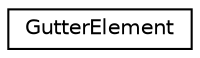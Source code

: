 digraph "Graphical Class Hierarchy"
{
 // LATEX_PDF_SIZE
  edge [fontname="Helvetica",fontsize="10",labelfontname="Helvetica",labelfontsize="10"];
  node [fontname="Helvetica",fontsize="10",shape=record];
  rankdir="LR";
  Node0 [label="GutterElement",height=0.2,width=0.4,color="black", fillcolor="white", style="filled",URL="$classGutterElement.html",tooltip=" "];
}
